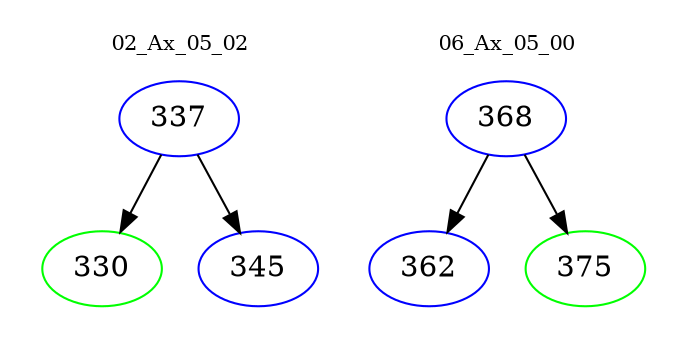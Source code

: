 digraph{
subgraph cluster_0 {
color = white
label = "02_Ax_05_02";
fontsize=10;
T0_337 [label="337", color="blue"]
T0_337 -> T0_330 [color="black"]
T0_330 [label="330", color="green"]
T0_337 -> T0_345 [color="black"]
T0_345 [label="345", color="blue"]
}
subgraph cluster_1 {
color = white
label = "06_Ax_05_00";
fontsize=10;
T1_368 [label="368", color="blue"]
T1_368 -> T1_362 [color="black"]
T1_362 [label="362", color="blue"]
T1_368 -> T1_375 [color="black"]
T1_375 [label="375", color="green"]
}
}
